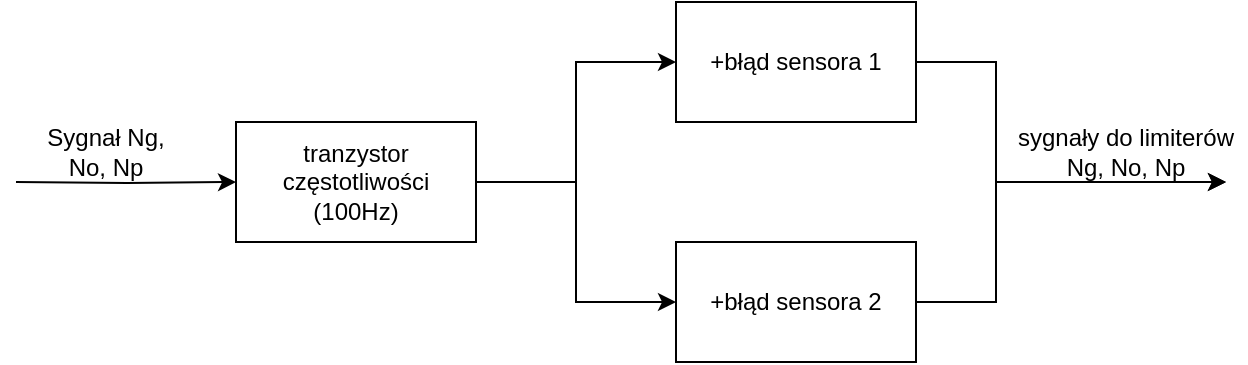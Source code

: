 <mxfile version="20.6.0" type="device"><diagram id="055u-IaUon-dI3RZ1t7r" name="Strona-1"><mxGraphModel dx="981" dy="526" grid="1" gridSize="10" guides="1" tooltips="1" connect="1" arrows="1" fold="1" page="1" pageScale="1" pageWidth="1169" pageHeight="827" math="0" shadow="0"><root><mxCell id="0"/><mxCell id="1" parent="0"/><mxCell id="VQXc300om8_vV_UZdzYf-3" style="edgeStyle=orthogonalEdgeStyle;rounded=0;orthogonalLoop=1;jettySize=auto;html=1;" edge="1" parent="1" source="VQXc300om8_vV_UZdzYf-5" target="VQXc300om8_vV_UZdzYf-9"><mxGeometry relative="1" as="geometry"/></mxCell><mxCell id="VQXc300om8_vV_UZdzYf-4" style="edgeStyle=orthogonalEdgeStyle;rounded=0;orthogonalLoop=1;jettySize=auto;html=1;entryX=0;entryY=0.5;entryDx=0;entryDy=0;" edge="1" parent="1" source="VQXc300om8_vV_UZdzYf-5" target="VQXc300om8_vV_UZdzYf-11"><mxGeometry relative="1" as="geometry"/></mxCell><mxCell id="VQXc300om8_vV_UZdzYf-5" value="tranzystor częstotliwości (100Hz)" style="rounded=0;whiteSpace=wrap;html=1;" vertex="1" parent="1"><mxGeometry x="505" y="310" width="120" height="60" as="geometry"/></mxCell><mxCell id="VQXc300om8_vV_UZdzYf-6" value="" style="edgeStyle=orthogonalEdgeStyle;rounded=0;orthogonalLoop=1;jettySize=auto;html=1;" edge="1" parent="1" target="VQXc300om8_vV_UZdzYf-5"><mxGeometry relative="1" as="geometry"><mxPoint x="395" y="340" as="sourcePoint"/></mxGeometry></mxCell><mxCell id="VQXc300om8_vV_UZdzYf-8" style="edgeStyle=orthogonalEdgeStyle;rounded=0;orthogonalLoop=1;jettySize=auto;html=1;" edge="1" parent="1" source="VQXc300om8_vV_UZdzYf-9"><mxGeometry relative="1" as="geometry"><mxPoint x="1000" y="340" as="targetPoint"/><Array as="points"><mxPoint x="885" y="280"/><mxPoint x="885" y="340"/><mxPoint x="975" y="340"/></Array></mxGeometry></mxCell><mxCell id="VQXc300om8_vV_UZdzYf-9" value="+błąd sensora 1" style="rounded=0;whiteSpace=wrap;html=1;" vertex="1" parent="1"><mxGeometry x="725" y="250" width="120" height="60" as="geometry"/></mxCell><mxCell id="VQXc300om8_vV_UZdzYf-10" style="edgeStyle=orthogonalEdgeStyle;rounded=0;orthogonalLoop=1;jettySize=auto;html=1;" edge="1" parent="1" source="VQXc300om8_vV_UZdzYf-11"><mxGeometry relative="1" as="geometry"><mxPoint x="1000" y="340" as="targetPoint"/><Array as="points"><mxPoint x="885" y="400"/><mxPoint x="885" y="340"/></Array></mxGeometry></mxCell><mxCell id="VQXc300om8_vV_UZdzYf-11" value="+błąd sensora 2" style="rounded=0;whiteSpace=wrap;html=1;" vertex="1" parent="1"><mxGeometry x="725" y="370" width="120" height="60" as="geometry"/></mxCell><mxCell id="VQXc300om8_vV_UZdzYf-12" value="sygnały do limiterów Ng, No, Np" style="text;html=1;strokeColor=none;fillColor=none;align=center;verticalAlign=middle;whiteSpace=wrap;rounded=0;" vertex="1" parent="1"><mxGeometry x="890" y="310" width="120" height="30" as="geometry"/></mxCell><mxCell id="VQXc300om8_vV_UZdzYf-13" value="Sygnał Ng, No, Np" style="text;html=1;strokeColor=none;fillColor=none;align=center;verticalAlign=middle;whiteSpace=wrap;rounded=0;" vertex="1" parent="1"><mxGeometry x="400" y="310" width="80" height="30" as="geometry"/></mxCell></root></mxGraphModel></diagram></mxfile>